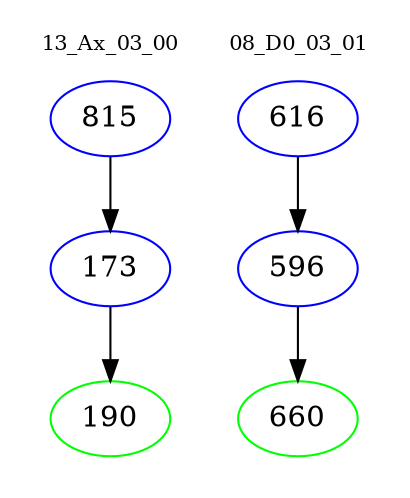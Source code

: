 digraph{
subgraph cluster_0 {
color = white
label = "13_Ax_03_00";
fontsize=10;
T0_815 [label="815", color="blue"]
T0_815 -> T0_173 [color="black"]
T0_173 [label="173", color="blue"]
T0_173 -> T0_190 [color="black"]
T0_190 [label="190", color="green"]
}
subgraph cluster_1 {
color = white
label = "08_D0_03_01";
fontsize=10;
T1_616 [label="616", color="blue"]
T1_616 -> T1_596 [color="black"]
T1_596 [label="596", color="blue"]
T1_596 -> T1_660 [color="black"]
T1_660 [label="660", color="green"]
}
}
